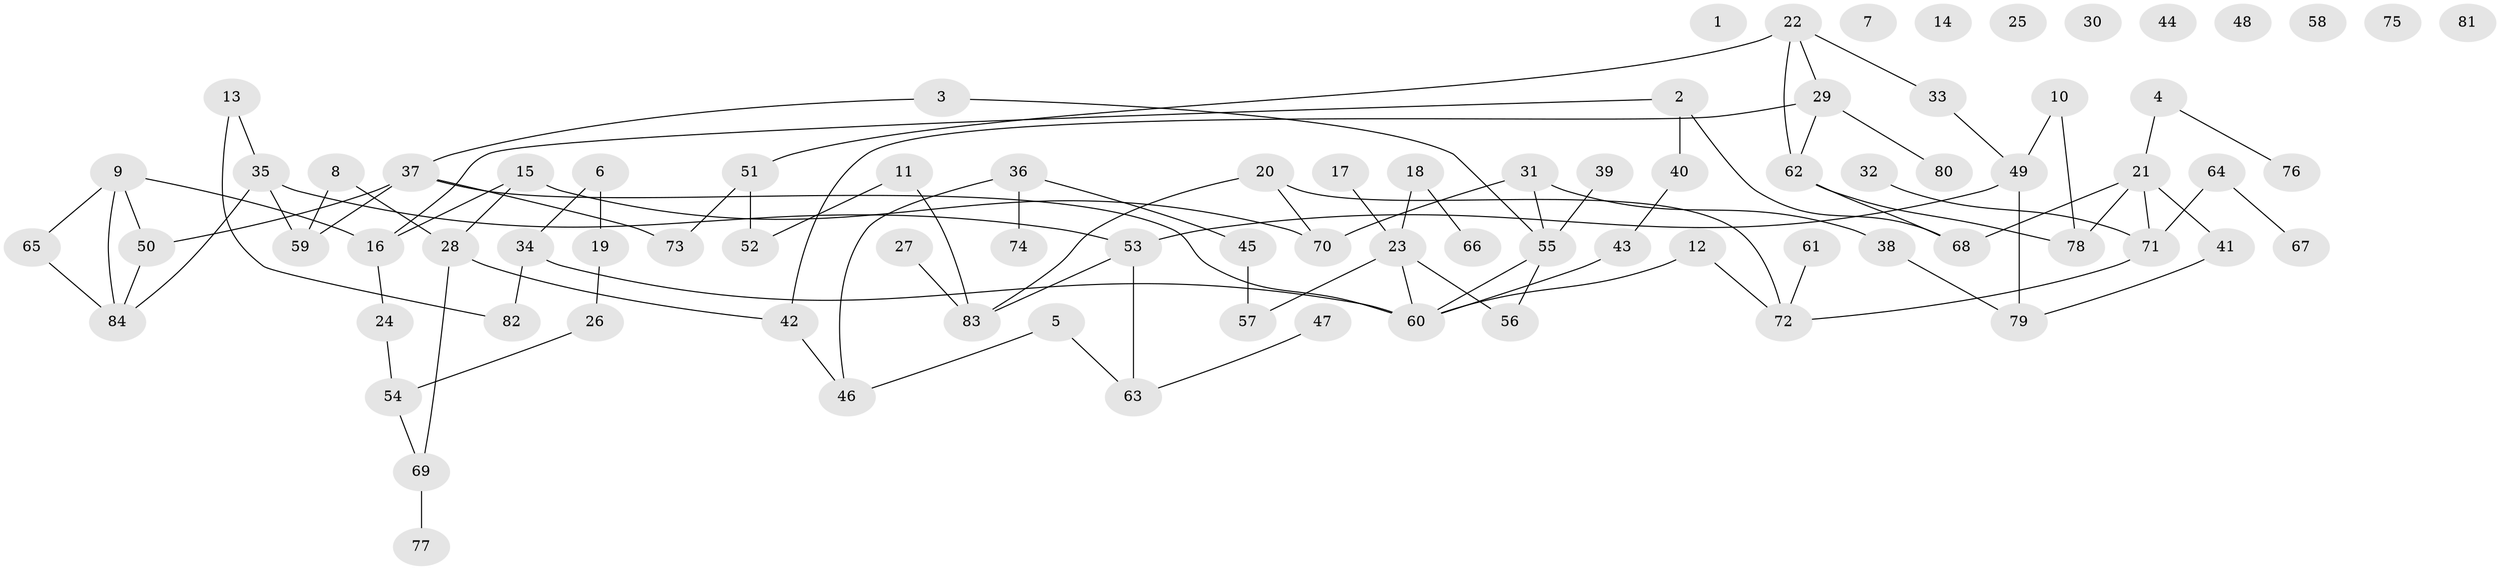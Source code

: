// Generated by graph-tools (version 1.1) at 2025/25/03/09/25 03:25:13]
// undirected, 84 vertices, 98 edges
graph export_dot {
graph [start="1"]
  node [color=gray90,style=filled];
  1;
  2;
  3;
  4;
  5;
  6;
  7;
  8;
  9;
  10;
  11;
  12;
  13;
  14;
  15;
  16;
  17;
  18;
  19;
  20;
  21;
  22;
  23;
  24;
  25;
  26;
  27;
  28;
  29;
  30;
  31;
  32;
  33;
  34;
  35;
  36;
  37;
  38;
  39;
  40;
  41;
  42;
  43;
  44;
  45;
  46;
  47;
  48;
  49;
  50;
  51;
  52;
  53;
  54;
  55;
  56;
  57;
  58;
  59;
  60;
  61;
  62;
  63;
  64;
  65;
  66;
  67;
  68;
  69;
  70;
  71;
  72;
  73;
  74;
  75;
  76;
  77;
  78;
  79;
  80;
  81;
  82;
  83;
  84;
  2 -- 16;
  2 -- 40;
  2 -- 68;
  3 -- 37;
  3 -- 55;
  4 -- 21;
  4 -- 76;
  5 -- 46;
  5 -- 63;
  6 -- 19;
  6 -- 34;
  8 -- 28;
  8 -- 59;
  9 -- 16;
  9 -- 50;
  9 -- 65;
  9 -- 84;
  10 -- 49;
  10 -- 78;
  11 -- 52;
  11 -- 83;
  12 -- 60;
  12 -- 72;
  13 -- 35;
  13 -- 82;
  15 -- 16;
  15 -- 28;
  15 -- 70;
  16 -- 24;
  17 -- 23;
  18 -- 23;
  18 -- 66;
  19 -- 26;
  20 -- 70;
  20 -- 72;
  20 -- 83;
  21 -- 41;
  21 -- 68;
  21 -- 71;
  21 -- 78;
  22 -- 29;
  22 -- 33;
  22 -- 51;
  22 -- 62;
  23 -- 56;
  23 -- 57;
  23 -- 60;
  24 -- 54;
  26 -- 54;
  27 -- 83;
  28 -- 42;
  28 -- 69;
  29 -- 42;
  29 -- 62;
  29 -- 80;
  31 -- 38;
  31 -- 55;
  31 -- 70;
  32 -- 71;
  33 -- 49;
  34 -- 60;
  34 -- 82;
  35 -- 53;
  35 -- 59;
  35 -- 84;
  36 -- 45;
  36 -- 46;
  36 -- 74;
  37 -- 50;
  37 -- 59;
  37 -- 60;
  37 -- 73;
  38 -- 79;
  39 -- 55;
  40 -- 43;
  41 -- 79;
  42 -- 46;
  43 -- 60;
  45 -- 57;
  47 -- 63;
  49 -- 53;
  49 -- 79;
  50 -- 84;
  51 -- 52;
  51 -- 73;
  53 -- 63;
  53 -- 83;
  54 -- 69;
  55 -- 56;
  55 -- 60;
  61 -- 72;
  62 -- 68;
  62 -- 78;
  64 -- 67;
  64 -- 71;
  65 -- 84;
  69 -- 77;
  71 -- 72;
}
